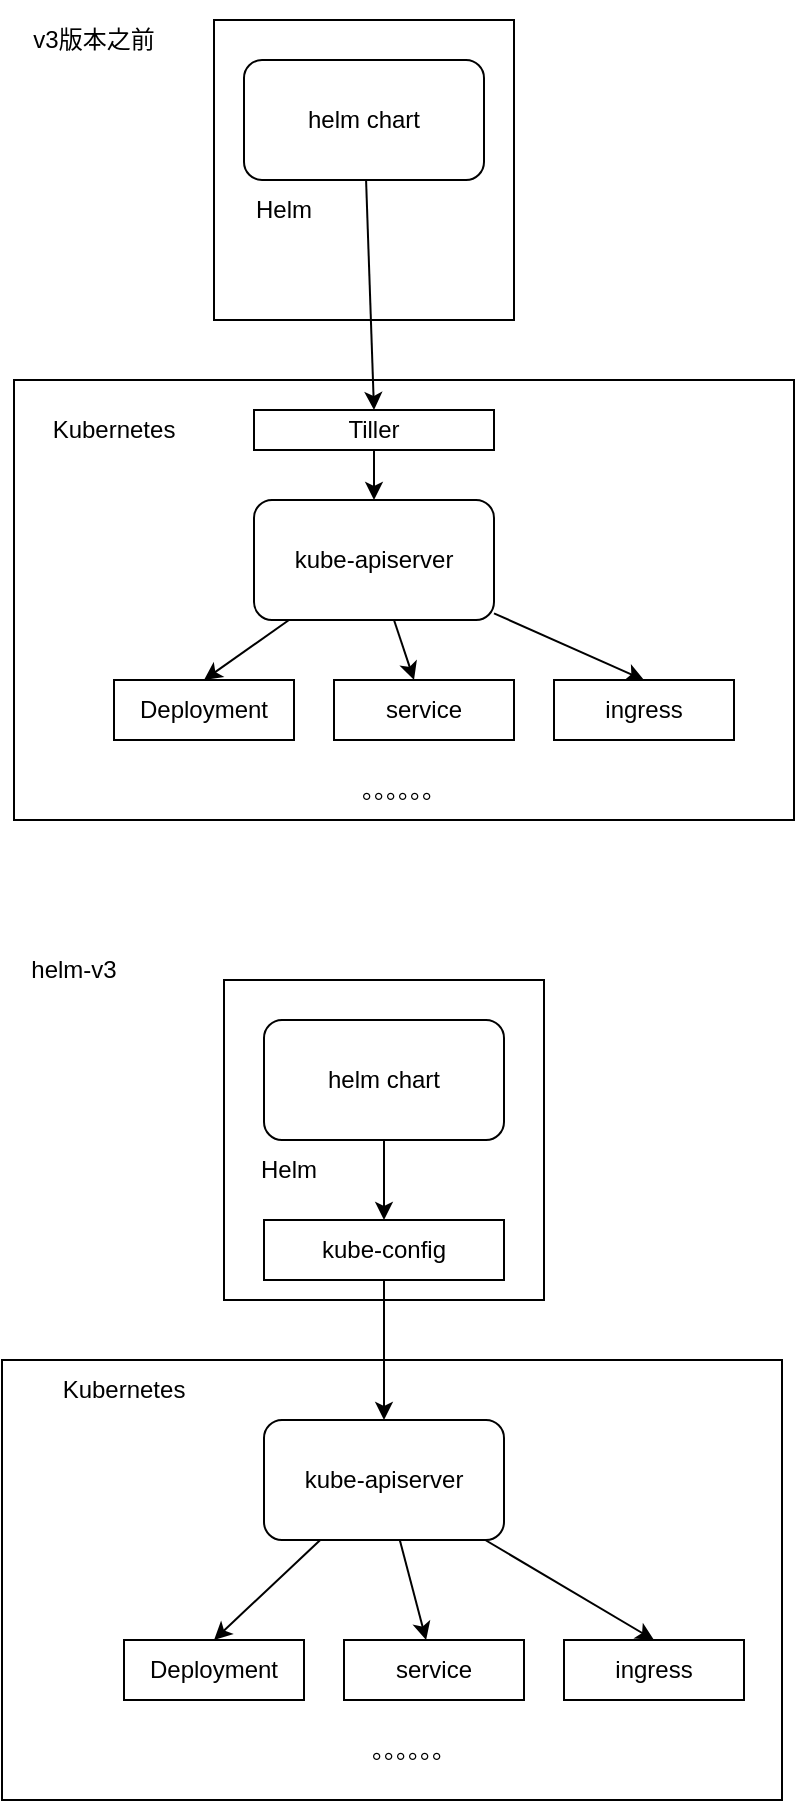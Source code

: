 <mxfile>
    <diagram id="9ULGqwXQ4ga3YLCAUBS4" name="Page-1">
        <mxGraphModel dx="598" dy="477" grid="1" gridSize="10" guides="1" tooltips="1" connect="1" arrows="1" fold="1" page="1" pageScale="1" pageWidth="827" pageHeight="1169" math="0" shadow="0">
            <root>
                <mxCell id="0"/>
                <mxCell id="1" parent="0"/>
                <mxCell id="9" value="" style="rounded=0;whiteSpace=wrap;html=1;" vertex="1" parent="1">
                    <mxGeometry x="30" y="220" width="390" height="220" as="geometry"/>
                </mxCell>
                <mxCell id="6" value="" style="whiteSpace=wrap;html=1;aspect=fixed;" vertex="1" parent="1">
                    <mxGeometry x="130" y="40" width="150" height="150" as="geometry"/>
                </mxCell>
                <mxCell id="2" value="v3版本之前" style="text;html=1;strokeColor=none;fillColor=none;align=center;verticalAlign=middle;whiteSpace=wrap;rounded=0;" vertex="1" parent="1">
                    <mxGeometry x="30" y="30" width="80" height="40" as="geometry"/>
                </mxCell>
                <mxCell id="4" style="edgeStyle=none;html=1;entryX=0.5;entryY=0;entryDx=0;entryDy=0;" edge="1" parent="1" source="3" target="5">
                    <mxGeometry relative="1" as="geometry">
                        <mxPoint x="210" y="160" as="targetPoint"/>
                        <Array as="points"/>
                    </mxGeometry>
                </mxCell>
                <mxCell id="3" value="helm chart" style="rounded=1;whiteSpace=wrap;html=1;" vertex="1" parent="1">
                    <mxGeometry x="145" y="60" width="120" height="60" as="geometry"/>
                </mxCell>
                <mxCell id="39" style="edgeStyle=none;html=1;" edge="1" parent="1" source="5" target="8">
                    <mxGeometry relative="1" as="geometry"/>
                </mxCell>
                <mxCell id="5" value="Tiller" style="rounded=0;whiteSpace=wrap;html=1;" vertex="1" parent="1">
                    <mxGeometry x="150" y="235" width="120" height="20" as="geometry"/>
                </mxCell>
                <mxCell id="14" style="edgeStyle=none;html=1;entryX=0.5;entryY=0;entryDx=0;entryDy=0;" edge="1" parent="1" source="8" target="10">
                    <mxGeometry relative="1" as="geometry"/>
                </mxCell>
                <mxCell id="15" style="edgeStyle=none;html=1;" edge="1" parent="1" source="8" target="11">
                    <mxGeometry relative="1" as="geometry"/>
                </mxCell>
                <mxCell id="16" style="edgeStyle=none;html=1;entryX=0.5;entryY=0;entryDx=0;entryDy=0;" edge="1" parent="1" source="8" target="12">
                    <mxGeometry relative="1" as="geometry"/>
                </mxCell>
                <mxCell id="8" value="kube-apiserver" style="rounded=1;whiteSpace=wrap;html=1;" vertex="1" parent="1">
                    <mxGeometry x="150" y="280" width="120" height="60" as="geometry"/>
                </mxCell>
                <mxCell id="10" value="Deployment" style="rounded=0;whiteSpace=wrap;html=1;" vertex="1" parent="1">
                    <mxGeometry x="80" y="370" width="90" height="30" as="geometry"/>
                </mxCell>
                <mxCell id="11" value="service" style="rounded=0;whiteSpace=wrap;html=1;" vertex="1" parent="1">
                    <mxGeometry x="190" y="370" width="90" height="30" as="geometry"/>
                </mxCell>
                <mxCell id="12" value="ingress" style="rounded=0;whiteSpace=wrap;html=1;" vertex="1" parent="1">
                    <mxGeometry x="300" y="370" width="90" height="30" as="geometry"/>
                </mxCell>
                <mxCell id="13" value="。。。。。。" style="text;html=1;strokeColor=none;fillColor=none;align=center;verticalAlign=middle;whiteSpace=wrap;rounded=0;" vertex="1" parent="1">
                    <mxGeometry x="195" y="410" width="60" height="30" as="geometry"/>
                </mxCell>
                <mxCell id="17" value="Helm" style="text;html=1;strokeColor=none;fillColor=none;align=center;verticalAlign=middle;whiteSpace=wrap;rounded=0;" vertex="1" parent="1">
                    <mxGeometry x="135" y="120" width="60" height="30" as="geometry"/>
                </mxCell>
                <mxCell id="18" value="Kubernetes" style="text;html=1;strokeColor=none;fillColor=none;align=center;verticalAlign=middle;whiteSpace=wrap;rounded=0;" vertex="1" parent="1">
                    <mxGeometry x="50" y="230" width="60" height="30" as="geometry"/>
                </mxCell>
                <mxCell id="19" value="helm-v3" style="text;html=1;strokeColor=none;fillColor=none;align=center;verticalAlign=middle;whiteSpace=wrap;rounded=0;" vertex="1" parent="1">
                    <mxGeometry x="30" y="500" width="60" height="30" as="geometry"/>
                </mxCell>
                <mxCell id="20" value="" style="rounded=0;whiteSpace=wrap;html=1;" vertex="1" parent="1">
                    <mxGeometry x="24" y="710" width="390" height="220" as="geometry"/>
                </mxCell>
                <mxCell id="21" value="" style="whiteSpace=wrap;html=1;aspect=fixed;" vertex="1" parent="1">
                    <mxGeometry x="135" y="520" width="160" height="160" as="geometry"/>
                </mxCell>
                <mxCell id="23" style="edgeStyle=none;html=1;" edge="1" parent="1" source="24">
                    <mxGeometry relative="1" as="geometry">
                        <mxPoint x="215" y="640" as="targetPoint"/>
                    </mxGeometry>
                </mxCell>
                <mxCell id="24" value="helm chart" style="rounded=1;whiteSpace=wrap;html=1;" vertex="1" parent="1">
                    <mxGeometry x="155" y="540" width="120" height="60" as="geometry"/>
                </mxCell>
                <mxCell id="25" style="edgeStyle=none;html=1;" edge="1" parent="1" source="26">
                    <mxGeometry relative="1" as="geometry">
                        <mxPoint x="215" y="740" as="targetPoint"/>
                    </mxGeometry>
                </mxCell>
                <mxCell id="26" value="kube-config" style="rounded=0;whiteSpace=wrap;html=1;" vertex="1" parent="1">
                    <mxGeometry x="155" y="640" width="120" height="30" as="geometry"/>
                </mxCell>
                <mxCell id="27" style="edgeStyle=none;html=1;entryX=0.5;entryY=0;entryDx=0;entryDy=0;" edge="1" parent="1" source="30" target="31">
                    <mxGeometry relative="1" as="geometry"/>
                </mxCell>
                <mxCell id="28" style="edgeStyle=none;html=1;" edge="1" parent="1" source="30" target="32">
                    <mxGeometry relative="1" as="geometry"/>
                </mxCell>
                <mxCell id="29" style="edgeStyle=none;html=1;entryX=0.5;entryY=0;entryDx=0;entryDy=0;" edge="1" parent="1" source="30" target="33">
                    <mxGeometry relative="1" as="geometry"/>
                </mxCell>
                <mxCell id="30" value="kube-apiserver" style="rounded=1;whiteSpace=wrap;html=1;" vertex="1" parent="1">
                    <mxGeometry x="155" y="740" width="120" height="60" as="geometry"/>
                </mxCell>
                <mxCell id="31" value="Deployment" style="rounded=0;whiteSpace=wrap;html=1;" vertex="1" parent="1">
                    <mxGeometry x="85" y="850" width="90" height="30" as="geometry"/>
                </mxCell>
                <mxCell id="32" value="service" style="rounded=0;whiteSpace=wrap;html=1;" vertex="1" parent="1">
                    <mxGeometry x="195" y="850" width="90" height="30" as="geometry"/>
                </mxCell>
                <mxCell id="33" value="ingress" style="rounded=0;whiteSpace=wrap;html=1;" vertex="1" parent="1">
                    <mxGeometry x="305" y="850" width="90" height="30" as="geometry"/>
                </mxCell>
                <mxCell id="34" value="。。。。。。" style="text;html=1;strokeColor=none;fillColor=none;align=center;verticalAlign=middle;whiteSpace=wrap;rounded=0;" vertex="1" parent="1">
                    <mxGeometry x="200" y="890" width="60" height="30" as="geometry"/>
                </mxCell>
                <mxCell id="35" value="Helm" style="text;html=1;strokeColor=none;fillColor=none;align=center;verticalAlign=middle;whiteSpace=wrap;rounded=0;" vertex="1" parent="1">
                    <mxGeometry x="140" y="600" width="55" height="30" as="geometry"/>
                </mxCell>
                <mxCell id="36" value="Kubernetes" style="text;html=1;strokeColor=none;fillColor=none;align=center;verticalAlign=middle;whiteSpace=wrap;rounded=0;" vertex="1" parent="1">
                    <mxGeometry x="55" y="710" width="60" height="30" as="geometry"/>
                </mxCell>
            </root>
        </mxGraphModel>
    </diagram>
</mxfile>